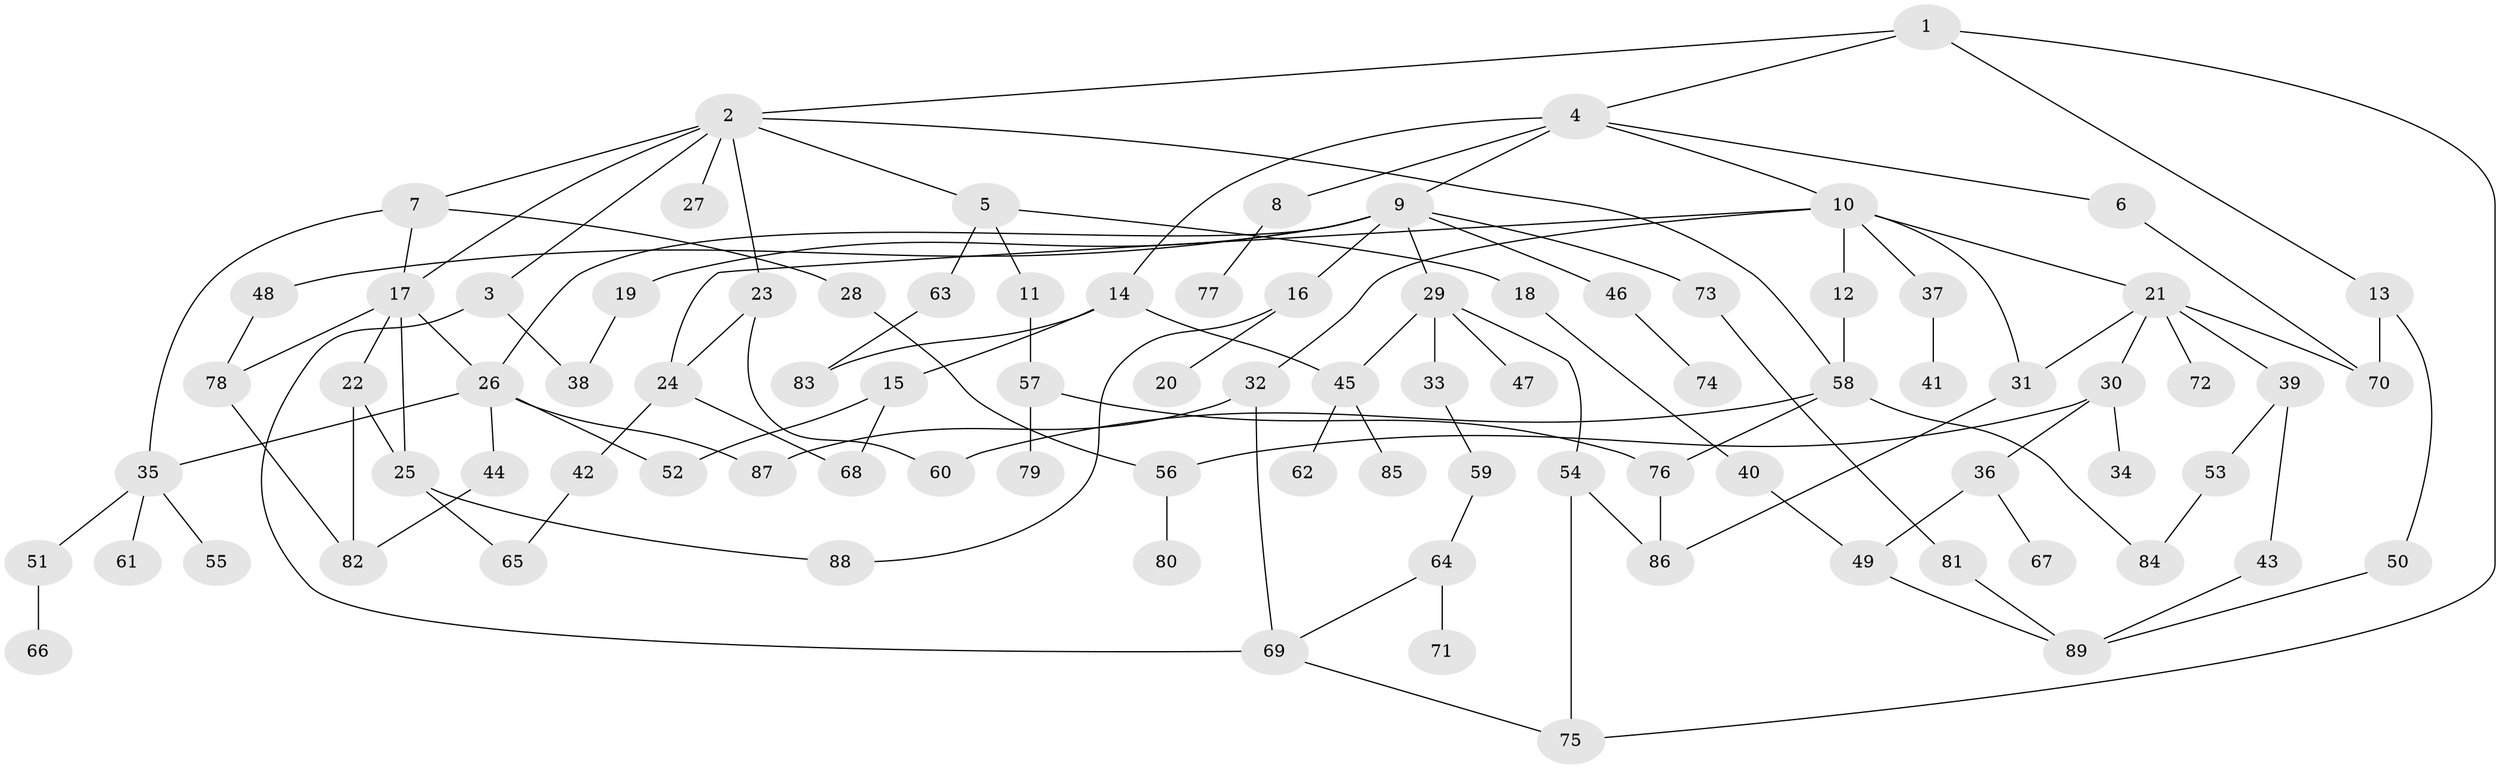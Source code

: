 // coarse degree distribution, {17: 0.034482758620689655, 4: 0.13793103448275862, 3: 0.20689655172413793, 6: 0.034482758620689655, 5: 0.034482758620689655, 1: 0.27586206896551724, 2: 0.2413793103448276, 8: 0.034482758620689655}
// Generated by graph-tools (version 1.1) at 2025/16/03/04/25 18:16:56]
// undirected, 89 vertices, 122 edges
graph export_dot {
graph [start="1"]
  node [color=gray90,style=filled];
  1;
  2;
  3;
  4;
  5;
  6;
  7;
  8;
  9;
  10;
  11;
  12;
  13;
  14;
  15;
  16;
  17;
  18;
  19;
  20;
  21;
  22;
  23;
  24;
  25;
  26;
  27;
  28;
  29;
  30;
  31;
  32;
  33;
  34;
  35;
  36;
  37;
  38;
  39;
  40;
  41;
  42;
  43;
  44;
  45;
  46;
  47;
  48;
  49;
  50;
  51;
  52;
  53;
  54;
  55;
  56;
  57;
  58;
  59;
  60;
  61;
  62;
  63;
  64;
  65;
  66;
  67;
  68;
  69;
  70;
  71;
  72;
  73;
  74;
  75;
  76;
  77;
  78;
  79;
  80;
  81;
  82;
  83;
  84;
  85;
  86;
  87;
  88;
  89;
  1 -- 2;
  1 -- 4;
  1 -- 13;
  1 -- 75;
  2 -- 3;
  2 -- 5;
  2 -- 7;
  2 -- 23;
  2 -- 27;
  2 -- 17;
  2 -- 58;
  3 -- 38;
  3 -- 69;
  4 -- 6;
  4 -- 8;
  4 -- 9;
  4 -- 10;
  4 -- 14;
  5 -- 11;
  5 -- 18;
  5 -- 63;
  6 -- 70;
  7 -- 17;
  7 -- 28;
  7 -- 35;
  8 -- 77;
  9 -- 16;
  9 -- 19;
  9 -- 26;
  9 -- 29;
  9 -- 46;
  9 -- 48;
  9 -- 73;
  10 -- 12;
  10 -- 21;
  10 -- 24;
  10 -- 31;
  10 -- 32;
  10 -- 37;
  11 -- 57;
  12 -- 58;
  13 -- 50;
  13 -- 70;
  14 -- 15;
  14 -- 83;
  14 -- 45;
  15 -- 52;
  15 -- 68;
  16 -- 20;
  16 -- 88;
  17 -- 22;
  17 -- 25;
  17 -- 78;
  17 -- 26;
  18 -- 40;
  19 -- 38;
  21 -- 30;
  21 -- 39;
  21 -- 72;
  21 -- 70;
  21 -- 31;
  22 -- 82;
  22 -- 25;
  23 -- 60;
  23 -- 24;
  24 -- 42;
  24 -- 68;
  25 -- 88;
  25 -- 65;
  26 -- 44;
  26 -- 87;
  26 -- 52;
  26 -- 35;
  28 -- 56;
  29 -- 33;
  29 -- 45;
  29 -- 47;
  29 -- 54;
  30 -- 34;
  30 -- 36;
  30 -- 56;
  31 -- 86;
  32 -- 69;
  32 -- 87;
  33 -- 59;
  35 -- 51;
  35 -- 55;
  35 -- 61;
  36 -- 49;
  36 -- 67;
  37 -- 41;
  39 -- 43;
  39 -- 53;
  40 -- 49;
  42 -- 65;
  43 -- 89;
  44 -- 82;
  45 -- 62;
  45 -- 85;
  46 -- 74;
  48 -- 78;
  49 -- 89;
  50 -- 89;
  51 -- 66;
  53 -- 84;
  54 -- 86;
  54 -- 75;
  56 -- 80;
  57 -- 76;
  57 -- 79;
  58 -- 84;
  58 -- 60;
  58 -- 76;
  59 -- 64;
  63 -- 83;
  64 -- 69;
  64 -- 71;
  69 -- 75;
  73 -- 81;
  76 -- 86;
  78 -- 82;
  81 -- 89;
}
